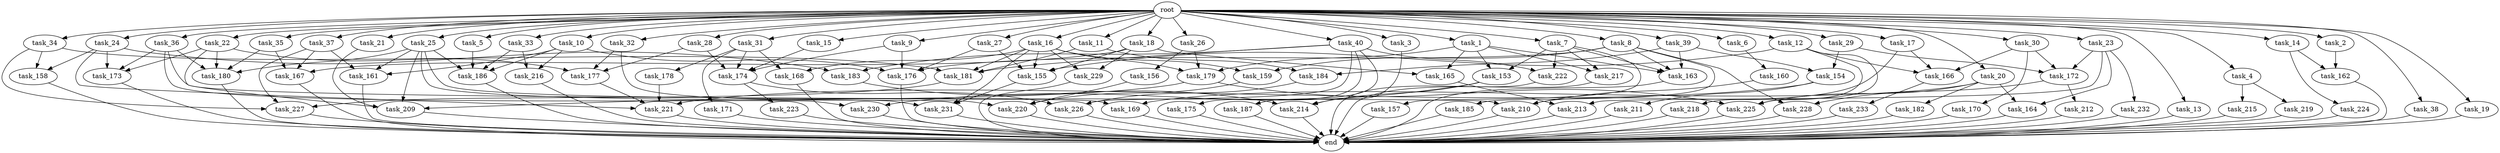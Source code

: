 digraph G {
  task_8 [size="102.400000"];
  task_173 [size="42949672960.000000"];
  task_158 [size="49821620633.600006"];
  task_17 [size="102.400000"];
  task_32 [size="102.400000"];
  root [size="0.000000"];
  task_223 [size="42090679500.800003"];
  task_35 [size="102.400000"];
  task_161 [size="139156940390.399994"];
  task_159 [size="29205777612.800003"];
  task_26 [size="102.400000"];
  task_15 [size="102.400000"];
  task_167 [size="152041842278.399994"];
  task_227 [size="91912300134.400009"];
  task_209 [size="204440443289.600006"];
  task_211 [size="69578470195.199997"];
  task_166 [size="72155450572.800003"];
  task_184 [size="89335319756.800003"];
  task_177 [size="56693568307.200005"];
  task_33 [size="102.400000"];
  task_186 [size="126272038502.400009"];
  task_181 [size="80745385164.800003"];
  task_231 [size="128849018880.000000"];
  task_216 [size="63565515980.800003"];
  task_233 [size="30923764531.200001"];
  task_176 [size="113387136614.400009"];
  task_225 [size="118541097369.600006"];
  task_13 [size="102.400000"];
  task_153 [size="111669149696.000000"];
  task_30 [size="102.400000"];
  task_5 [size="102.400000"];
  task_183 [size="21474836480.000000"];
  task_6 [size="102.400000"];
  task_228 [size="29205777612.800003"];
  task_25 [size="102.400000"];
  task_163 [size="205299436748.800018"];
  task_169 [size="76450417868.800003"];
  task_3 [size="102.400000"];
  task_179 [size="71296457113.600006"];
  task_187 [size="13743895347.200001"];
  task_164 [size="24910810316.800003"];
  task_221 [size="187260574105.600006"];
  task_230 [size="35218731827.200005"];
  task_157 [size="69578470195.199997"];
  task_215 [size="85899345920.000000"];
  task_16 [size="102.400000"];
  task_154 [size="140874927308.800018"];
  task_214 [size="56693568307.200005"];
  task_175 [size="13743895347.200001"];
  task_224 [size="13743895347.200001"];
  task_155 [size="173516678758.400024"];
  task_160 [size="13743895347.200001"];
  task_182 [size="21474836480.000000"];
  task_12 [size="102.400000"];
  task_21 [size="102.400000"];
  task_18 [size="102.400000"];
  task_180 [size="145169894604.800018"];
  task_22 [size="102.400000"];
  task_31 [size="102.400000"];
  task_9 [size="102.400000"];
  task_162 [size="68719476736.000000"];
  task_168 [size="52398601011.200005"];
  task_28 [size="102.400000"];
  task_174 [size="73873437491.199997"];
  task_217 [size="111669149696.000000"];
  task_29 [size="102.400000"];
  task_185 [size="7730941132.800000"];
  task_34 [size="102.400000"];
  task_39 [size="102.400000"];
  task_10 [size="102.400000"];
  task_212 [size="21474836480.000000"];
  task_178 [size="30923764531.200001"];
  task_2 [size="102.400000"];
  task_171 [size="30923764531.200001"];
  end [size="0.000000"];
  task_7 [size="102.400000"];
  task_213 [size="24910810316.800003"];
  task_14 [size="102.400000"];
  task_156 [size="7730941132.800000"];
  task_222 [size="83322365542.400009"];
  task_210 [size="48103633715.200005"];
  task_24 [size="102.400000"];
  task_38 [size="102.400000"];
  task_19 [size="102.400000"];
  task_219 [size="85899345920.000000"];
  task_226 [size="59270548684.800003"];
  task_36 [size="102.400000"];
  task_170 [size="13743895347.200001"];
  task_220 [size="84181359001.600006"];
  task_4 [size="102.400000"];
  task_40 [size="102.400000"];
  task_172 [size="72155450572.800003"];
  task_27 [size="102.400000"];
  task_232 [size="3435973836.800000"];
  task_229 [size="76450417868.800003"];
  task_23 [size="102.400000"];
  task_37 [size="102.400000"];
  task_165 [size="97066260889.600006"];
  task_1 [size="102.400000"];
  task_218 [size="54975581388.800003"];
  task_20 [size="102.400000"];
  task_11 [size="102.400000"];

  task_8 -> task_185 [size="75497472.000000"];
  task_8 -> task_159 [size="75497472.000000"];
  task_8 -> task_228 [size="75497472.000000"];
  task_8 -> task_176 [size="75497472.000000"];
  task_8 -> task_163 [size="75497472.000000"];
  task_173 -> end [size="1.000000"];
  task_158 -> end [size="1.000000"];
  task_17 -> task_166 [size="33554432.000000"];
  task_17 -> task_210 [size="33554432.000000"];
  task_32 -> task_231 [size="209715200.000000"];
  task_32 -> task_177 [size="209715200.000000"];
  root -> task_8 [size="1.000000"];
  root -> task_14 [size="1.000000"];
  root -> task_24 [size="1.000000"];
  root -> task_13 [size="1.000000"];
  root -> task_33 [size="1.000000"];
  root -> task_12 [size="1.000000"];
  root -> task_21 [size="1.000000"];
  root -> task_18 [size="1.000000"];
  root -> task_22 [size="1.000000"];
  root -> task_31 [size="1.000000"];
  root -> task_9 [size="1.000000"];
  root -> task_5 [size="1.000000"];
  root -> task_36 [size="1.000000"];
  root -> task_32 [size="1.000000"];
  root -> task_26 [size="1.000000"];
  root -> task_15 [size="1.000000"];
  root -> task_6 [size="1.000000"];
  root -> task_4 [size="1.000000"];
  root -> task_25 [size="1.000000"];
  root -> task_40 [size="1.000000"];
  root -> task_30 [size="1.000000"];
  root -> task_34 [size="1.000000"];
  root -> task_3 [size="1.000000"];
  root -> task_19 [size="1.000000"];
  root -> task_10 [size="1.000000"];
  root -> task_23 [size="1.000000"];
  root -> task_37 [size="1.000000"];
  root -> task_39 [size="1.000000"];
  root -> task_1 [size="1.000000"];
  root -> task_11 [size="1.000000"];
  root -> task_17 [size="1.000000"];
  root -> task_2 [size="1.000000"];
  root -> task_29 [size="1.000000"];
  root -> task_20 [size="1.000000"];
  root -> task_35 [size="1.000000"];
  root -> task_7 [size="1.000000"];
  root -> task_27 [size="1.000000"];
  root -> task_38 [size="1.000000"];
  root -> task_28 [size="1.000000"];
  root -> task_16 [size="1.000000"];
  task_223 -> end [size="1.000000"];
  task_35 -> task_167 [size="536870912.000000"];
  task_35 -> task_180 [size="536870912.000000"];
  task_161 -> end [size="1.000000"];
  task_159 -> task_220 [size="75497472.000000"];
  task_26 -> task_156 [size="75497472.000000"];
  task_26 -> task_179 [size="75497472.000000"];
  task_15 -> task_174 [size="75497472.000000"];
  task_167 -> end [size="1.000000"];
  task_227 -> end [size="1.000000"];
  task_209 -> end [size="1.000000"];
  task_211 -> end [size="1.000000"];
  task_166 -> task_233 [size="301989888.000000"];
  task_184 -> task_226 [size="33554432.000000"];
  task_177 -> task_221 [size="536870912.000000"];
  task_33 -> task_216 [size="209715200.000000"];
  task_33 -> task_186 [size="209715200.000000"];
  task_186 -> end [size="1.000000"];
  task_181 -> task_227 [size="75497472.000000"];
  task_231 -> end [size="1.000000"];
  task_216 -> end [size="1.000000"];
  task_233 -> end [size="1.000000"];
  task_176 -> end [size="1.000000"];
  task_225 -> end [size="1.000000"];
  task_13 -> end [size="1.000000"];
  task_153 -> task_214 [size="209715200.000000"];
  task_153 -> task_230 [size="209715200.000000"];
  task_30 -> task_172 [size="134217728.000000"];
  task_30 -> task_170 [size="134217728.000000"];
  task_30 -> task_166 [size="134217728.000000"];
  task_5 -> task_186 [size="75497472.000000"];
  task_183 -> task_214 [size="209715200.000000"];
  task_6 -> task_160 [size="134217728.000000"];
  task_228 -> end [size="1.000000"];
  task_25 -> task_209 [size="536870912.000000"];
  task_25 -> task_186 [size="536870912.000000"];
  task_25 -> task_161 [size="536870912.000000"];
  task_25 -> task_180 [size="536870912.000000"];
  task_25 -> task_169 [size="536870912.000000"];
  task_25 -> task_220 [size="536870912.000000"];
  task_163 -> end [size="1.000000"];
  task_169 -> end [size="1.000000"];
  task_3 -> task_214 [size="134217728.000000"];
  task_179 -> task_209 [size="411041792.000000"];
  task_179 -> task_225 [size="411041792.000000"];
  task_187 -> end [size="1.000000"];
  task_164 -> end [size="1.000000"];
  task_221 -> end [size="1.000000"];
  task_230 -> end [size="1.000000"];
  task_157 -> end [size="1.000000"];
  task_215 -> end [size="1.000000"];
  task_16 -> task_168 [size="209715200.000000"];
  task_16 -> task_229 [size="209715200.000000"];
  task_16 -> task_159 [size="209715200.000000"];
  task_16 -> task_231 [size="209715200.000000"];
  task_16 -> task_181 [size="209715200.000000"];
  task_16 -> task_155 [size="209715200.000000"];
  task_16 -> task_179 [size="209715200.000000"];
  task_154 -> task_211 [size="679477248.000000"];
  task_154 -> task_221 [size="679477248.000000"];
  task_214 -> end [size="1.000000"];
  task_175 -> end [size="1.000000"];
  task_224 -> end [size="1.000000"];
  task_155 -> task_231 [size="838860800.000000"];
  task_160 -> task_210 [size="301989888.000000"];
  task_182 -> end [size="1.000000"];
  task_12 -> task_166 [size="536870912.000000"];
  task_12 -> task_155 [size="536870912.000000"];
  task_12 -> task_225 [size="536870912.000000"];
  task_12 -> task_218 [size="536870912.000000"];
  task_21 -> task_209 [size="838860800.000000"];
  task_18 -> task_229 [size="536870912.000000"];
  task_18 -> task_167 [size="536870912.000000"];
  task_18 -> task_165 [size="536870912.000000"];
  task_18 -> task_155 [size="536870912.000000"];
  task_180 -> end [size="1.000000"];
  task_22 -> task_180 [size="209715200.000000"];
  task_22 -> task_209 [size="209715200.000000"];
  task_22 -> task_173 [size="209715200.000000"];
  task_22 -> task_177 [size="209715200.000000"];
  task_31 -> task_174 [size="301989888.000000"];
  task_31 -> task_168 [size="301989888.000000"];
  task_31 -> task_171 [size="301989888.000000"];
  task_31 -> task_178 [size="301989888.000000"];
  task_9 -> task_174 [size="209715200.000000"];
  task_9 -> task_176 [size="209715200.000000"];
  task_162 -> end [size="1.000000"];
  task_168 -> end [size="1.000000"];
  task_28 -> task_174 [size="134217728.000000"];
  task_28 -> task_177 [size="134217728.000000"];
  task_174 -> task_223 [size="411041792.000000"];
  task_174 -> task_226 [size="411041792.000000"];
  task_217 -> end [size="1.000000"];
  task_29 -> task_154 [size="536870912.000000"];
  task_29 -> task_172 [size="536870912.000000"];
  task_185 -> end [size="1.000000"];
  task_34 -> task_181 [size="411041792.000000"];
  task_34 -> task_227 [size="411041792.000000"];
  task_34 -> task_158 [size="411041792.000000"];
  task_39 -> task_154 [size="838860800.000000"];
  task_39 -> task_184 [size="838860800.000000"];
  task_39 -> task_163 [size="838860800.000000"];
  task_10 -> task_161 [size="411041792.000000"];
  task_10 -> task_216 [size="411041792.000000"];
  task_10 -> task_176 [size="411041792.000000"];
  task_10 -> task_186 [size="411041792.000000"];
  task_212 -> end [size="1.000000"];
  task_178 -> task_221 [size="536870912.000000"];
  task_2 -> task_162 [size="536870912.000000"];
  task_171 -> end [size="1.000000"];
  task_7 -> task_153 [size="679477248.000000"];
  task_7 -> task_163 [size="679477248.000000"];
  task_7 -> task_157 [size="679477248.000000"];
  task_7 -> task_222 [size="679477248.000000"];
  task_7 -> task_217 [size="679477248.000000"];
  task_213 -> end [size="1.000000"];
  task_14 -> task_162 [size="134217728.000000"];
  task_14 -> task_224 [size="134217728.000000"];
  task_156 -> task_220 [size="209715200.000000"];
  task_222 -> end [size="1.000000"];
  task_210 -> end [size="1.000000"];
  task_24 -> task_183 [size="75497472.000000"];
  task_24 -> task_221 [size="75497472.000000"];
  task_24 -> task_158 [size="75497472.000000"];
  task_24 -> task_173 [size="75497472.000000"];
  task_38 -> end [size="1.000000"];
  task_19 -> end [size="1.000000"];
  task_219 -> end [size="1.000000"];
  task_226 -> end [size="1.000000"];
  task_36 -> task_180 [size="134217728.000000"];
  task_36 -> task_230 [size="134217728.000000"];
  task_36 -> task_173 [size="134217728.000000"];
  task_36 -> task_210 [size="134217728.000000"];
  task_170 -> end [size="1.000000"];
  task_220 -> end [size="1.000000"];
  task_4 -> task_215 [size="838860800.000000"];
  task_4 -> task_219 [size="838860800.000000"];
  task_40 -> task_187 [size="134217728.000000"];
  task_40 -> task_222 [size="134217728.000000"];
  task_40 -> task_226 [size="134217728.000000"];
  task_40 -> task_183 [size="134217728.000000"];
  task_40 -> task_181 [size="134217728.000000"];
  task_40 -> task_175 [size="134217728.000000"];
  task_172 -> task_228 [size="209715200.000000"];
  task_172 -> task_212 [size="209715200.000000"];
  task_27 -> task_176 [size="411041792.000000"];
  task_27 -> task_155 [size="411041792.000000"];
  task_232 -> end [size="1.000000"];
  task_229 -> end [size="1.000000"];
  task_23 -> task_164 [size="33554432.000000"];
  task_23 -> task_172 [size="33554432.000000"];
  task_23 -> task_213 [size="33554432.000000"];
  task_23 -> task_232 [size="33554432.000000"];
  task_37 -> task_161 [size="411041792.000000"];
  task_37 -> task_167 [size="411041792.000000"];
  task_37 -> task_227 [size="411041792.000000"];
  task_165 -> task_213 [size="209715200.000000"];
  task_1 -> task_153 [size="411041792.000000"];
  task_1 -> task_163 [size="411041792.000000"];
  task_1 -> task_165 [size="411041792.000000"];
  task_1 -> task_217 [size="411041792.000000"];
  task_1 -> task_179 [size="411041792.000000"];
  task_218 -> end [size="1.000000"];
  task_20 -> task_169 [size="209715200.000000"];
  task_20 -> task_182 [size="209715200.000000"];
  task_20 -> task_225 [size="209715200.000000"];
  task_20 -> task_164 [size="209715200.000000"];
  task_11 -> task_181 [size="33554432.000000"];
  task_11 -> task_184 [size="33554432.000000"];
}
